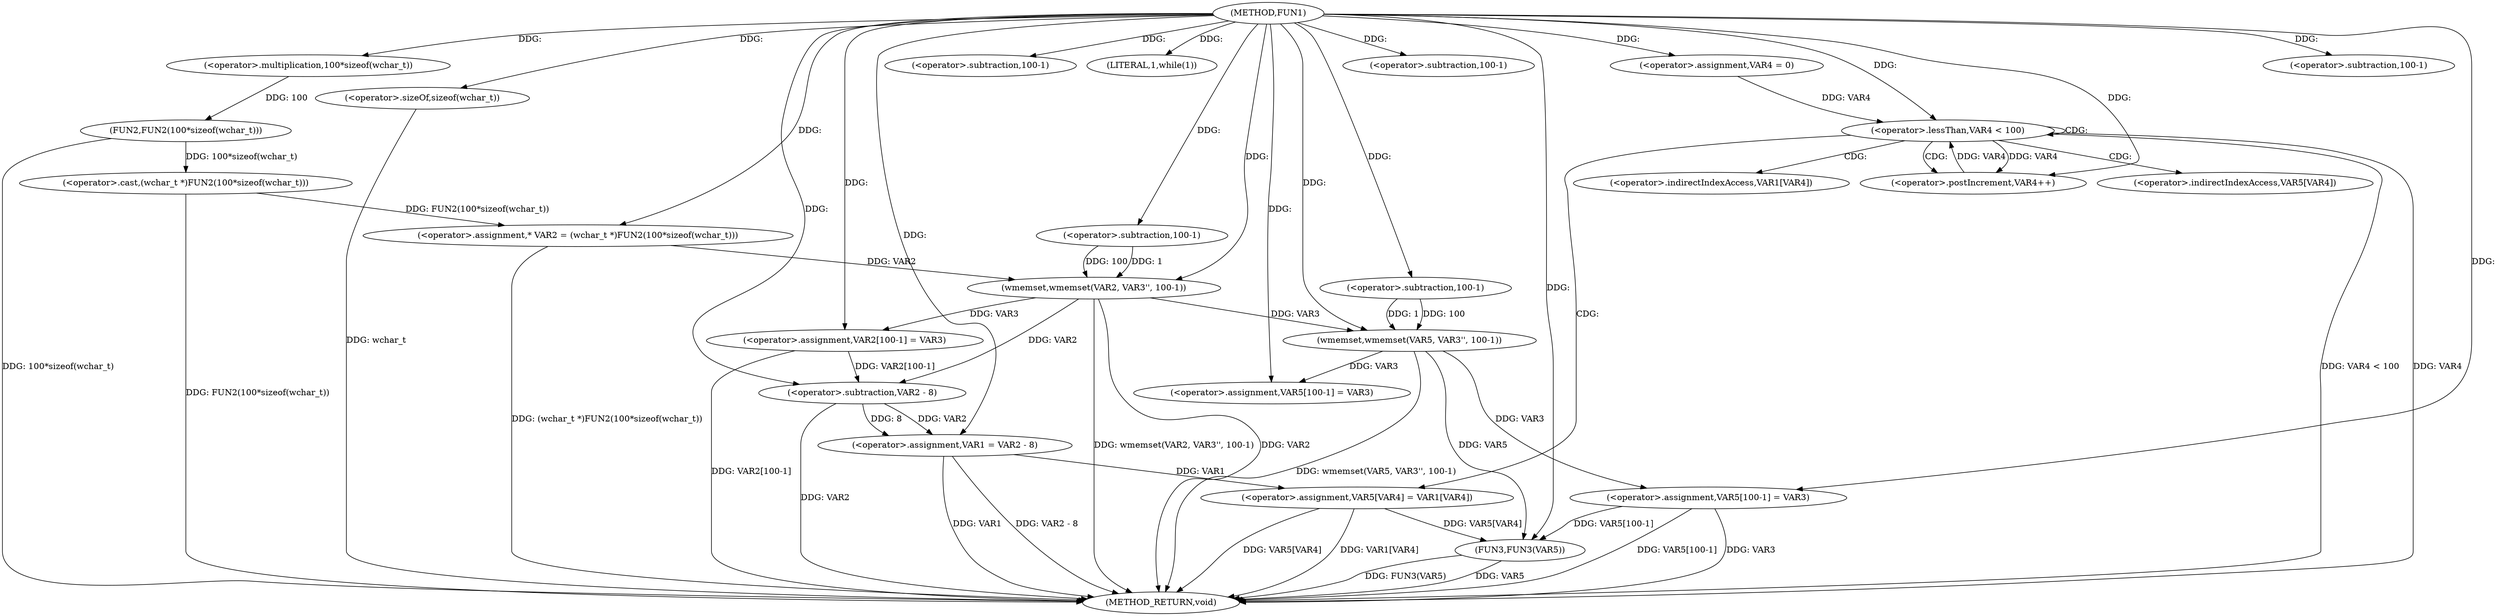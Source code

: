 digraph FUN1 {  
"1000100" [label = "(METHOD,FUN1)" ]
"1000177" [label = "(METHOD_RETURN,void)" ]
"1000104" [label = "(<operator>.assignment,* VAR2 = (wchar_t *)FUN2(100*sizeof(wchar_t)))" ]
"1000106" [label = "(<operator>.cast,(wchar_t *)FUN2(100*sizeof(wchar_t)))" ]
"1000108" [label = "(FUN2,FUN2(100*sizeof(wchar_t)))" ]
"1000109" [label = "(<operator>.multiplication,100*sizeof(wchar_t))" ]
"1000111" [label = "(<operator>.sizeOf,sizeof(wchar_t))" ]
"1000113" [label = "(wmemset,wmemset(VAR2, VAR3'', 100-1))" ]
"1000116" [label = "(<operator>.subtraction,100-1)" ]
"1000119" [label = "(<operator>.assignment,VAR2[100-1] = VAR3)" ]
"1000122" [label = "(<operator>.subtraction,100-1)" ]
"1000127" [label = "(LITERAL,1,while(1))" ]
"1000129" [label = "(<operator>.assignment,VAR1 = VAR2 - 8)" ]
"1000131" [label = "(<operator>.subtraction,VAR2 - 8)" ]
"1000138" [label = "(wmemset,wmemset(VAR5, VAR3'', 100-1))" ]
"1000141" [label = "(<operator>.subtraction,100-1)" ]
"1000144" [label = "(<operator>.assignment,VAR5[100-1] = VAR3)" ]
"1000147" [label = "(<operator>.subtraction,100-1)" ]
"1000152" [label = "(<operator>.assignment,VAR4 = 0)" ]
"1000155" [label = "(<operator>.lessThan,VAR4 < 100)" ]
"1000158" [label = "(<operator>.postIncrement,VAR4++)" ]
"1000161" [label = "(<operator>.assignment,VAR5[VAR4] = VAR1[VAR4])" ]
"1000168" [label = "(<operator>.assignment,VAR5[100-1] = VAR3)" ]
"1000171" [label = "(<operator>.subtraction,100-1)" ]
"1000175" [label = "(FUN3,FUN3(VAR5))" ]
"1000162" [label = "(<operator>.indirectIndexAccess,VAR5[VAR4])" ]
"1000165" [label = "(<operator>.indirectIndexAccess,VAR1[VAR4])" ]
  "1000106" -> "1000177"  [ label = "DDG: FUN2(100*sizeof(wchar_t))"] 
  "1000168" -> "1000177"  [ label = "DDG: VAR5[100-1]"] 
  "1000113" -> "1000177"  [ label = "DDG: VAR2"] 
  "1000131" -> "1000177"  [ label = "DDG: VAR2"] 
  "1000175" -> "1000177"  [ label = "DDG: VAR5"] 
  "1000111" -> "1000177"  [ label = "DDG: wchar_t"] 
  "1000161" -> "1000177"  [ label = "DDG: VAR5[VAR4]"] 
  "1000129" -> "1000177"  [ label = "DDG: VAR1"] 
  "1000155" -> "1000177"  [ label = "DDG: VAR4 < 100"] 
  "1000113" -> "1000177"  [ label = "DDG: wmemset(VAR2, VAR3'', 100-1)"] 
  "1000119" -> "1000177"  [ label = "DDG: VAR2[100-1]"] 
  "1000155" -> "1000177"  [ label = "DDG: VAR4"] 
  "1000138" -> "1000177"  [ label = "DDG: wmemset(VAR5, VAR3'', 100-1)"] 
  "1000168" -> "1000177"  [ label = "DDG: VAR3"] 
  "1000104" -> "1000177"  [ label = "DDG: (wchar_t *)FUN2(100*sizeof(wchar_t))"] 
  "1000175" -> "1000177"  [ label = "DDG: FUN3(VAR5)"] 
  "1000108" -> "1000177"  [ label = "DDG: 100*sizeof(wchar_t)"] 
  "1000129" -> "1000177"  [ label = "DDG: VAR2 - 8"] 
  "1000161" -> "1000177"  [ label = "DDG: VAR1[VAR4]"] 
  "1000106" -> "1000104"  [ label = "DDG: FUN2(100*sizeof(wchar_t))"] 
  "1000100" -> "1000104"  [ label = "DDG: "] 
  "1000108" -> "1000106"  [ label = "DDG: 100*sizeof(wchar_t)"] 
  "1000109" -> "1000108"  [ label = "DDG: 100"] 
  "1000100" -> "1000109"  [ label = "DDG: "] 
  "1000100" -> "1000111"  [ label = "DDG: "] 
  "1000104" -> "1000113"  [ label = "DDG: VAR2"] 
  "1000100" -> "1000113"  [ label = "DDG: "] 
  "1000116" -> "1000113"  [ label = "DDG: 100"] 
  "1000116" -> "1000113"  [ label = "DDG: 1"] 
  "1000100" -> "1000116"  [ label = "DDG: "] 
  "1000113" -> "1000119"  [ label = "DDG: VAR3"] 
  "1000100" -> "1000119"  [ label = "DDG: "] 
  "1000100" -> "1000122"  [ label = "DDG: "] 
  "1000100" -> "1000127"  [ label = "DDG: "] 
  "1000131" -> "1000129"  [ label = "DDG: VAR2"] 
  "1000131" -> "1000129"  [ label = "DDG: 8"] 
  "1000100" -> "1000129"  [ label = "DDG: "] 
  "1000113" -> "1000131"  [ label = "DDG: VAR2"] 
  "1000119" -> "1000131"  [ label = "DDG: VAR2[100-1]"] 
  "1000100" -> "1000131"  [ label = "DDG: "] 
  "1000100" -> "1000138"  [ label = "DDG: "] 
  "1000113" -> "1000138"  [ label = "DDG: VAR3"] 
  "1000141" -> "1000138"  [ label = "DDG: 100"] 
  "1000141" -> "1000138"  [ label = "DDG: 1"] 
  "1000100" -> "1000141"  [ label = "DDG: "] 
  "1000138" -> "1000144"  [ label = "DDG: VAR3"] 
  "1000100" -> "1000144"  [ label = "DDG: "] 
  "1000100" -> "1000147"  [ label = "DDG: "] 
  "1000100" -> "1000152"  [ label = "DDG: "] 
  "1000158" -> "1000155"  [ label = "DDG: VAR4"] 
  "1000152" -> "1000155"  [ label = "DDG: VAR4"] 
  "1000100" -> "1000155"  [ label = "DDG: "] 
  "1000155" -> "1000158"  [ label = "DDG: VAR4"] 
  "1000100" -> "1000158"  [ label = "DDG: "] 
  "1000129" -> "1000161"  [ label = "DDG: VAR1"] 
  "1000100" -> "1000168"  [ label = "DDG: "] 
  "1000138" -> "1000168"  [ label = "DDG: VAR3"] 
  "1000100" -> "1000171"  [ label = "DDG: "] 
  "1000168" -> "1000175"  [ label = "DDG: VAR5[100-1]"] 
  "1000138" -> "1000175"  [ label = "DDG: VAR5"] 
  "1000161" -> "1000175"  [ label = "DDG: VAR5[VAR4]"] 
  "1000100" -> "1000175"  [ label = "DDG: "] 
  "1000155" -> "1000155"  [ label = "CDG: "] 
  "1000155" -> "1000161"  [ label = "CDG: "] 
  "1000155" -> "1000162"  [ label = "CDG: "] 
  "1000155" -> "1000165"  [ label = "CDG: "] 
  "1000155" -> "1000158"  [ label = "CDG: "] 
}
